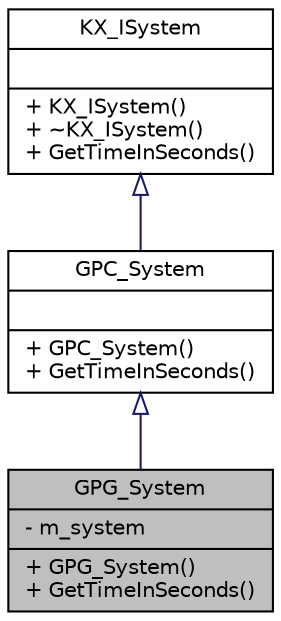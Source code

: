 digraph G
{
  edge [fontname="Helvetica",fontsize="10",labelfontname="Helvetica",labelfontsize="10"];
  node [fontname="Helvetica",fontsize="10",shape=record];
  Node1 [label="{GPG_System\n|- m_system\l|+ GPG_System()\l+ GetTimeInSeconds()\l}",height=0.2,width=0.4,color="black", fillcolor="grey75", style="filled" fontcolor="black"];
  Node2 -> Node1 [dir=back,color="midnightblue",fontsize="10",style="solid",arrowtail="empty",fontname="Helvetica"];
  Node2 [label="{GPC_System\n||+ GPC_System()\l+ GetTimeInSeconds()\l}",height=0.2,width=0.4,color="black", fillcolor="white", style="filled",URL="$d1/d35/classGPC__System.html"];
  Node3 -> Node2 [dir=back,color="midnightblue",fontsize="10",style="solid",arrowtail="empty",fontname="Helvetica"];
  Node3 [label="{KX_ISystem\n||+ KX_ISystem()\l+ ~KX_ISystem()\l+ GetTimeInSeconds()\l}",height=0.2,width=0.4,color="black", fillcolor="white", style="filled",URL="$d9/d1b/classKX__ISystem.html"];
}

